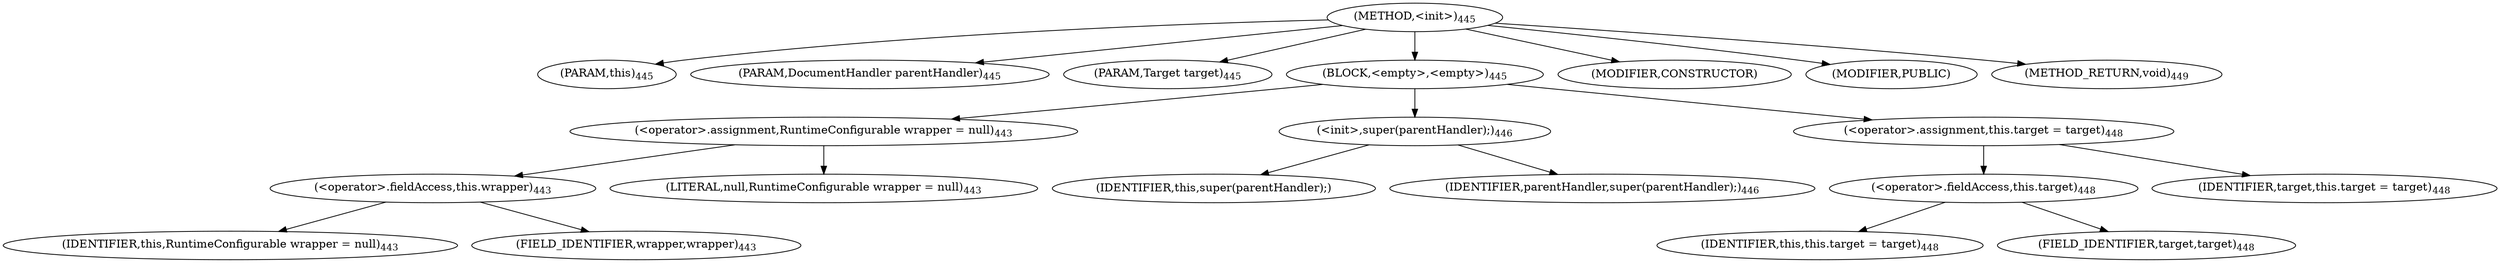 digraph "&lt;init&gt;" {  
"1375" [label = <(METHOD,&lt;init&gt;)<SUB>445</SUB>> ]
"75" [label = <(PARAM,this)<SUB>445</SUB>> ]
"1376" [label = <(PARAM,DocumentHandler parentHandler)<SUB>445</SUB>> ]
"1377" [label = <(PARAM,Target target)<SUB>445</SUB>> ]
"1378" [label = <(BLOCK,&lt;empty&gt;,&lt;empty&gt;)<SUB>445</SUB>> ]
"1379" [label = <(&lt;operator&gt;.assignment,RuntimeConfigurable wrapper = null)<SUB>443</SUB>> ]
"1380" [label = <(&lt;operator&gt;.fieldAccess,this.wrapper)<SUB>443</SUB>> ]
"1381" [label = <(IDENTIFIER,this,RuntimeConfigurable wrapper = null)<SUB>443</SUB>> ]
"1382" [label = <(FIELD_IDENTIFIER,wrapper,wrapper)<SUB>443</SUB>> ]
"1383" [label = <(LITERAL,null,RuntimeConfigurable wrapper = null)<SUB>443</SUB>> ]
"1384" [label = <(&lt;init&gt;,super(parentHandler);)<SUB>446</SUB>> ]
"74" [label = <(IDENTIFIER,this,super(parentHandler);)> ]
"1385" [label = <(IDENTIFIER,parentHandler,super(parentHandler);)<SUB>446</SUB>> ]
"1386" [label = <(&lt;operator&gt;.assignment,this.target = target)<SUB>448</SUB>> ]
"1387" [label = <(&lt;operator&gt;.fieldAccess,this.target)<SUB>448</SUB>> ]
"76" [label = <(IDENTIFIER,this,this.target = target)<SUB>448</SUB>> ]
"1388" [label = <(FIELD_IDENTIFIER,target,target)<SUB>448</SUB>> ]
"1389" [label = <(IDENTIFIER,target,this.target = target)<SUB>448</SUB>> ]
"1390" [label = <(MODIFIER,CONSTRUCTOR)> ]
"1391" [label = <(MODIFIER,PUBLIC)> ]
"1392" [label = <(METHOD_RETURN,void)<SUB>449</SUB>> ]
  "1375" -> "75" 
  "1375" -> "1376" 
  "1375" -> "1377" 
  "1375" -> "1378" 
  "1375" -> "1390" 
  "1375" -> "1391" 
  "1375" -> "1392" 
  "1378" -> "1379" 
  "1378" -> "1384" 
  "1378" -> "1386" 
  "1379" -> "1380" 
  "1379" -> "1383" 
  "1380" -> "1381" 
  "1380" -> "1382" 
  "1384" -> "74" 
  "1384" -> "1385" 
  "1386" -> "1387" 
  "1386" -> "1389" 
  "1387" -> "76" 
  "1387" -> "1388" 
}
